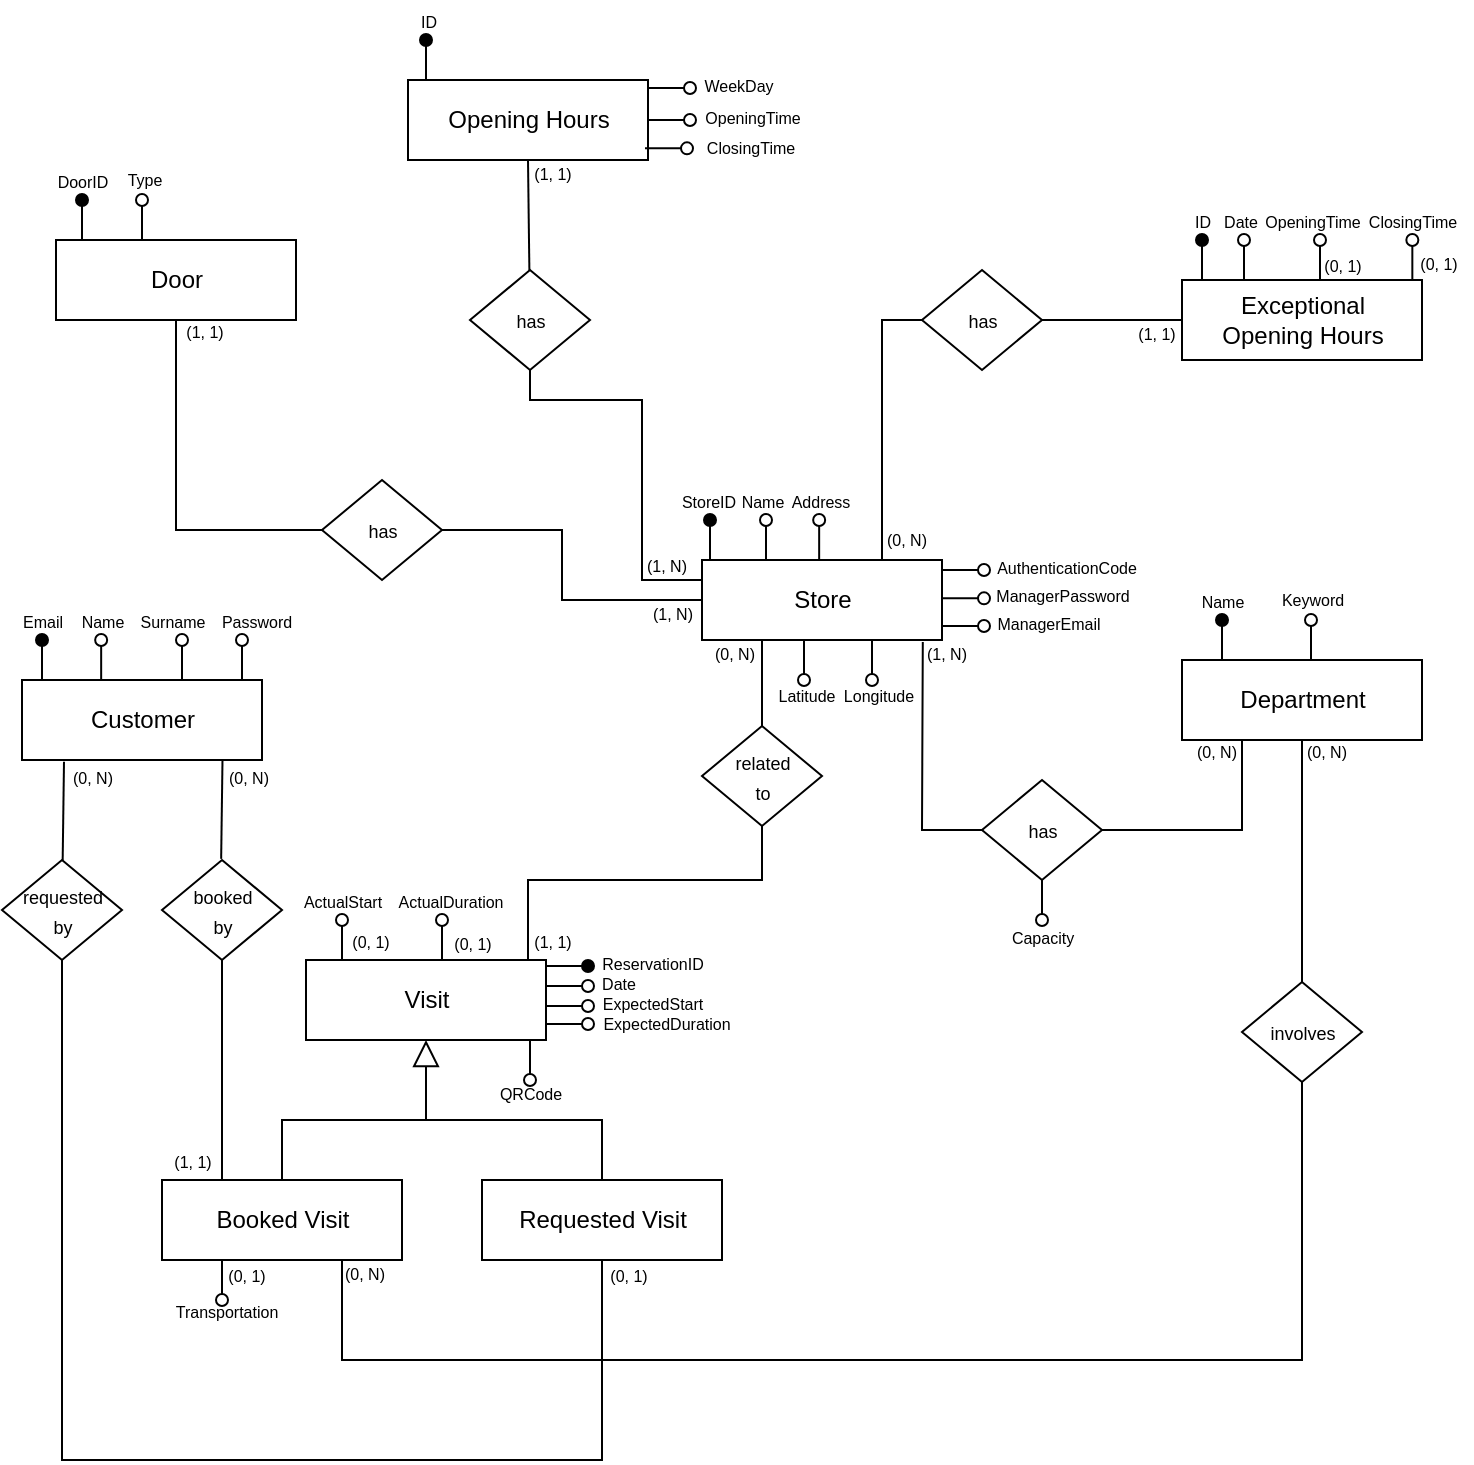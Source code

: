 <mxfile version="13.9.9" type="device"><diagram id="mO5WgUHaOpPDVnjaxJYG" name="Pagina-1"><mxGraphModel dx="1024" dy="1419" grid="1" gridSize="10" guides="1" tooltips="1" connect="1" arrows="1" fold="1" page="1" pageScale="1" pageWidth="583" pageHeight="827" math="0" shadow="0"><root><mxCell id="0"/><mxCell id="1" parent="0"/><mxCell id="q3OsuFangIhlWGplApiw-1" value="Customer" style="html=1;dashed=0;whitespace=wrap;" parent="1" vertex="1"><mxGeometry x="90" y="100" width="120" height="40" as="geometry"/></mxCell><mxCell id="q3OsuFangIhlWGplApiw-2" value="Visit" style="html=1;dashed=0;whitespace=wrap;" parent="1" vertex="1"><mxGeometry x="232" y="240" width="120" height="40" as="geometry"/></mxCell><mxCell id="q3OsuFangIhlWGplApiw-3" value="Booked Visit" style="html=1;dashed=0;whitespace=wrap;" parent="1" vertex="1"><mxGeometry x="160" y="350" width="120" height="40" as="geometry"/></mxCell><mxCell id="q3OsuFangIhlWGplApiw-4" value="Department" style="html=1;dashed=0;whitespace=wrap;" parent="1" vertex="1"><mxGeometry x="670" y="90" width="120" height="40" as="geometry"/></mxCell><mxCell id="q3OsuFangIhlWGplApiw-5" value="Exceptional &lt;br&gt;Opening Hours" style="html=1;dashed=0;whitespace=wrap;" parent="1" vertex="1"><mxGeometry x="670" y="-100" width="120" height="40" as="geometry"/></mxCell><mxCell id="q3OsuFangIhlWGplApiw-6" value="Opening Hours" style="html=1;dashed=0;whitespace=wrap;" parent="1" vertex="1"><mxGeometry x="283" y="-200" width="120" height="40" as="geometry"/></mxCell><mxCell id="q3OsuFangIhlWGplApiw-7" value="Store" style="html=1;dashed=0;whitespace=wrap;" parent="1" vertex="1"><mxGeometry x="430" y="40" width="120" height="40" as="geometry"/></mxCell><mxCell id="q3OsuFangIhlWGplApiw-8" value="Requested Visit" style="html=1;dashed=0;whitespace=wrap;" parent="1" vertex="1"><mxGeometry x="320" y="350" width="120" height="40" as="geometry"/></mxCell><mxCell id="q3OsuFangIhlWGplApiw-9" value="" style="endArrow=none;html=1;startArrow=oval;startFill=1;" parent="1" edge="1"><mxGeometry width="50" height="50" relative="1" as="geometry"><mxPoint x="100" y="80" as="sourcePoint"/><mxPoint x="100" y="100" as="targetPoint"/></mxGeometry></mxCell><mxCell id="q3OsuFangIhlWGplApiw-10" value="" style="endArrow=none;html=1;startArrow=oval;startFill=0;" parent="1" edge="1"><mxGeometry width="50" height="50" relative="1" as="geometry"><mxPoint x="129.58" y="80" as="sourcePoint"/><mxPoint x="129.58" y="100" as="targetPoint"/></mxGeometry></mxCell><mxCell id="q3OsuFangIhlWGplApiw-12" value="" style="endArrow=none;html=1;startArrow=oval;startFill=0;" parent="1" edge="1"><mxGeometry width="50" height="50" relative="1" as="geometry"><mxPoint x="170" y="80" as="sourcePoint"/><mxPoint x="170" y="100" as="targetPoint"/></mxGeometry></mxCell><mxCell id="q3OsuFangIhlWGplApiw-13" value="" style="endArrow=none;html=1;startArrow=oval;startFill=0;" parent="1" edge="1"><mxGeometry width="50" height="50" relative="1" as="geometry"><mxPoint x="200" y="80" as="sourcePoint"/><mxPoint x="200" y="100" as="targetPoint"/></mxGeometry></mxCell><mxCell id="q3OsuFangIhlWGplApiw-14" value="" style="endArrow=block;html=1;endFill=0;startSize=6;endSize=11;exitX=0.5;exitY=0;exitDx=0;exitDy=0;rounded=0;" parent="1" source="q3OsuFangIhlWGplApiw-8" edge="1"><mxGeometry width="50" height="50" relative="1" as="geometry"><mxPoint x="342" y="420" as="sourcePoint"/><mxPoint x="292" y="280" as="targetPoint"/><Array as="points"><mxPoint x="380" y="320"/><mxPoint x="292" y="320"/></Array></mxGeometry></mxCell><mxCell id="q3OsuFangIhlWGplApiw-15" value="" style="endArrow=none;html=1;entryX=0.5;entryY=0;entryDx=0;entryDy=0;rounded=0;" parent="1" target="q3OsuFangIhlWGplApiw-3" edge="1"><mxGeometry width="50" height="50" relative="1" as="geometry"><mxPoint x="292" y="320" as="sourcePoint"/><mxPoint x="410" y="180" as="targetPoint"/><Array as="points"><mxPoint x="220" y="320"/></Array></mxGeometry></mxCell><mxCell id="q3OsuFangIhlWGplApiw-16" value="&lt;font style=&quot;font-size: 9px ; line-height: 120%&quot;&gt;requested&lt;br&gt;by&lt;/font&gt;" style="shape=rhombus;html=1;dashed=0;whitespace=wrap;perimeter=rhombusPerimeter;" parent="1" vertex="1"><mxGeometry x="80" y="190" width="60" height="50" as="geometry"/></mxCell><mxCell id="q3OsuFangIhlWGplApiw-23" value="" style="endArrow=none;html=1;entryX=0.5;entryY=1;entryDx=0;entryDy=0;exitX=0.25;exitY=0;exitDx=0;exitDy=0;" parent="1" source="q3OsuFangIhlWGplApiw-3" edge="1"><mxGeometry width="50" height="50" relative="1" as="geometry"><mxPoint x="290" y="250" as="sourcePoint"/><mxPoint x="190" y="240" as="targetPoint"/></mxGeometry></mxCell><mxCell id="q3OsuFangIhlWGplApiw-24" value="" style="endArrow=none;html=1;entryX=0.5;entryY=1;entryDx=0;entryDy=0;exitX=0.5;exitY=1;exitDx=0;exitDy=0;rounded=0;" parent="1" source="q3OsuFangIhlWGplApiw-8" target="q3OsuFangIhlWGplApiw-16" edge="1"><mxGeometry width="50" height="50" relative="1" as="geometry"><mxPoint x="290" y="420" as="sourcePoint"/><mxPoint x="340" y="370" as="targetPoint"/><Array as="points"><mxPoint x="380" y="490"/><mxPoint x="110" y="490"/></Array></mxGeometry></mxCell><mxCell id="q3OsuFangIhlWGplApiw-25" value="&lt;font style=&quot;font-size: 9px ; line-height: 120%&quot;&gt;booked&lt;br&gt;by&lt;/font&gt;" style="shape=rhombus;html=1;dashed=0;whitespace=wrap;perimeter=rhombusPerimeter;" parent="1" vertex="1"><mxGeometry x="160" y="190" width="60" height="50" as="geometry"/></mxCell><mxCell id="q3OsuFangIhlWGplApiw-27" value="" style="endArrow=none;html=1;entryX=0.175;entryY=1.021;entryDx=0;entryDy=0;entryPerimeter=0;" parent="1" source="q3OsuFangIhlWGplApiw-16" target="q3OsuFangIhlWGplApiw-1" edge="1"><mxGeometry width="50" height="50" relative="1" as="geometry"><mxPoint x="290" y="330" as="sourcePoint"/><mxPoint x="340" y="280" as="targetPoint"/></mxGeometry></mxCell><mxCell id="q3OsuFangIhlWGplApiw-28" value="" style="endArrow=none;html=1;entryX=0.175;entryY=1.021;entryDx=0;entryDy=0;entryPerimeter=0;" parent="1" edge="1"><mxGeometry width="50" height="50" relative="1" as="geometry"><mxPoint x="189.58" y="189.44" as="sourcePoint"/><mxPoint x="190.247" y="140.002" as="targetPoint"/></mxGeometry></mxCell><mxCell id="q3OsuFangIhlWGplApiw-29" value="" style="endArrow=none;html=1;startArrow=oval;startFill=0;" parent="1" edge="1"><mxGeometry width="50" height="50" relative="1" as="geometry"><mxPoint x="250" y="220" as="sourcePoint"/><mxPoint x="250" y="240" as="targetPoint"/></mxGeometry></mxCell><mxCell id="q3OsuFangIhlWGplApiw-32" value="" style="endArrow=none;html=1;startArrow=oval;startFill=0;" parent="1" edge="1"><mxGeometry width="50" height="50" relative="1" as="geometry"><mxPoint x="373" y="253" as="sourcePoint"/><mxPoint x="352" y="253" as="targetPoint"/></mxGeometry></mxCell><mxCell id="q3OsuFangIhlWGplApiw-34" value="" style="endArrow=none;html=1;startArrow=oval;startFill=0;" parent="1" edge="1"><mxGeometry width="50" height="50" relative="1" as="geometry"><mxPoint x="300" y="220" as="sourcePoint"/><mxPoint x="300" y="240" as="targetPoint"/></mxGeometry></mxCell><mxCell id="q3OsuFangIhlWGplApiw-35" value="" style="endArrow=none;html=1;startArrow=oval;startFill=0;" parent="1" edge="1"><mxGeometry width="50" height="50" relative="1" as="geometry"><mxPoint x="190" y="410" as="sourcePoint"/><mxPoint x="190" y="390" as="targetPoint"/></mxGeometry></mxCell><mxCell id="q3OsuFangIhlWGplApiw-36" value="" style="endArrow=none;html=1;startArrow=oval;startFill=1;" parent="1" edge="1"><mxGeometry width="50" height="50" relative="1" as="geometry"><mxPoint x="373" y="243" as="sourcePoint"/><mxPoint x="352" y="243" as="targetPoint"/></mxGeometry></mxCell><mxCell id="q3OsuFangIhlWGplApiw-37" value="" style="endArrow=none;html=1;startArrow=oval;startFill=1;" parent="1" edge="1"><mxGeometry width="50" height="50" relative="1" as="geometry"><mxPoint x="434" y="20" as="sourcePoint"/><mxPoint x="434" y="40" as="targetPoint"/></mxGeometry></mxCell><mxCell id="q3OsuFangIhlWGplApiw-38" value="" style="endArrow=none;html=1;startArrow=oval;startFill=1;" parent="1" edge="1"><mxGeometry width="50" height="50" relative="1" as="geometry"><mxPoint x="292" y="-220" as="sourcePoint"/><mxPoint x="292" y="-200" as="targetPoint"/></mxGeometry></mxCell><mxCell id="q3OsuFangIhlWGplApiw-39" value="" style="endArrow=none;html=1;startArrow=oval;startFill=1;" parent="1" edge="1"><mxGeometry width="50" height="50" relative="1" as="geometry"><mxPoint x="680" y="-120" as="sourcePoint"/><mxPoint x="680" y="-100" as="targetPoint"/></mxGeometry></mxCell><mxCell id="q3OsuFangIhlWGplApiw-40" value="" style="endArrow=none;html=1;startArrow=oval;startFill=1;" parent="1" edge="1"><mxGeometry width="50" height="50" relative="1" as="geometry"><mxPoint x="690" y="70" as="sourcePoint"/><mxPoint x="690" y="90" as="targetPoint"/></mxGeometry></mxCell><mxCell id="q3OsuFangIhlWGplApiw-41" value="&lt;font style=&quot;font-size: 8px&quot;&gt;Email&lt;/font&gt;" style="text;html=1;align=center;verticalAlign=middle;resizable=0;points=[];autosize=1;rotation=0;" parent="1" vertex="1"><mxGeometry x="80" y="60" width="40" height="20" as="geometry"/></mxCell><mxCell id="q3OsuFangIhlWGplApiw-43" value="&lt;font style=&quot;font-size: 8px&quot;&gt;Name&lt;/font&gt;" style="text;html=1;align=center;verticalAlign=middle;resizable=0;points=[];autosize=1;rotation=0;" parent="1" vertex="1"><mxGeometry x="110" y="60" width="40" height="20" as="geometry"/></mxCell><mxCell id="q3OsuFangIhlWGplApiw-44" value="&lt;font style=&quot;font-size: 8px&quot;&gt;Surname&lt;/font&gt;" style="text;html=1;align=center;verticalAlign=middle;resizable=0;points=[];autosize=1;" parent="1" vertex="1"><mxGeometry x="140" y="60" width="50" height="20" as="geometry"/></mxCell><mxCell id="q3OsuFangIhlWGplApiw-46" value="&lt;font style=&quot;font-size: 8px&quot;&gt;Password&lt;/font&gt;" style="text;html=1;align=center;verticalAlign=middle;resizable=0;points=[];autosize=1;rotation=0;" parent="1" vertex="1"><mxGeometry x="182" y="60" width="50" height="20" as="geometry"/></mxCell><mxCell id="q3OsuFangIhlWGplApiw-48" value="&lt;font style=&quot;font-size: 8px&quot;&gt;ReservationID&lt;/font&gt;" style="text;html=1;align=center;verticalAlign=middle;resizable=0;points=[];autosize=1;" parent="1" vertex="1"><mxGeometry x="370" y="231" width="70" height="20" as="geometry"/></mxCell><mxCell id="q3OsuFangIhlWGplApiw-49" value="&lt;font style=&quot;font-size: 8px&quot;&gt;ExpectedStart&lt;/font&gt;" style="text;html=1;align=center;verticalAlign=middle;resizable=0;points=[];autosize=1;" parent="1" vertex="1"><mxGeometry x="370" y="251" width="70" height="20" as="geometry"/></mxCell><mxCell id="q3OsuFangIhlWGplApiw-51" value="" style="endArrow=none;html=1;startArrow=oval;startFill=0;" parent="1" edge="1"><mxGeometry width="50" height="50" relative="1" as="geometry"><mxPoint x="373" y="263" as="sourcePoint"/><mxPoint x="352" y="263" as="targetPoint"/></mxGeometry></mxCell><mxCell id="q3OsuFangIhlWGplApiw-52" value="&lt;font style=&quot;font-size: 8px&quot;&gt;Date&lt;/font&gt;" style="text;html=1;align=center;verticalAlign=middle;resizable=0;points=[];autosize=1;" parent="1" vertex="1"><mxGeometry x="373" y="241" width="30" height="20" as="geometry"/></mxCell><mxCell id="q3OsuFangIhlWGplApiw-53" value="" style="endArrow=none;html=1;startArrow=oval;startFill=0;" parent="1" edge="1"><mxGeometry width="50" height="50" relative="1" as="geometry"><mxPoint x="373" y="272" as="sourcePoint"/><mxPoint x="352" y="272" as="targetPoint"/></mxGeometry></mxCell><mxCell id="q3OsuFangIhlWGplApiw-55" value="&lt;font style=&quot;font-size: 8px&quot;&gt;ExpectedDuration&lt;/font&gt;" style="text;html=1;align=center;verticalAlign=middle;resizable=0;points=[];autosize=1;" parent="1" vertex="1"><mxGeometry x="372" y="261" width="80" height="20" as="geometry"/></mxCell><mxCell id="q3OsuFangIhlWGplApiw-56" value="" style="endArrow=none;html=1;startArrow=oval;startFill=0;" parent="1" edge="1"><mxGeometry width="50" height="50" relative="1" as="geometry"><mxPoint x="344" y="300" as="sourcePoint"/><mxPoint x="344" y="280" as="targetPoint"/></mxGeometry></mxCell><mxCell id="q3OsuFangIhlWGplApiw-57" value="&lt;font style=&quot;font-size: 8px&quot;&gt;QRCode&lt;/font&gt;" style="text;html=1;align=center;verticalAlign=middle;resizable=0;points=[];autosize=1;" parent="1" vertex="1"><mxGeometry x="319" y="296" width="50" height="20" as="geometry"/></mxCell><mxCell id="q3OsuFangIhlWGplApiw-58" value="&lt;font style=&quot;font-size: 8px&quot;&gt;Transportation&lt;/font&gt;" style="text;html=1;align=center;verticalAlign=middle;resizable=0;points=[];autosize=1;" parent="1" vertex="1"><mxGeometry x="157" y="405" width="70" height="20" as="geometry"/></mxCell><mxCell id="q3OsuFangIhlWGplApiw-59" value="&lt;font style=&quot;font-size: 8px&quot;&gt;(0, 1)&lt;/font&gt;" style="text;html=1;align=center;verticalAlign=middle;resizable=0;points=[];autosize=1;" parent="1" vertex="1"><mxGeometry x="187" y="387" width="30" height="20" as="geometry"/></mxCell><mxCell id="q3OsuFangIhlWGplApiw-60" value="&lt;font style=&quot;font-size: 8px&quot;&gt;ActualStart&lt;/font&gt;" style="text;html=1;align=center;verticalAlign=middle;resizable=0;points=[];autosize=1;" parent="1" vertex="1"><mxGeometry x="225" y="200" width="50" height="20" as="geometry"/></mxCell><mxCell id="q3OsuFangIhlWGplApiw-61" value="&lt;font style=&quot;font-size: 8px&quot;&gt;ActualDuration&lt;/font&gt;" style="text;html=1;align=center;verticalAlign=middle;resizable=0;points=[];autosize=1;" parent="1" vertex="1"><mxGeometry x="269" y="200" width="70" height="20" as="geometry"/></mxCell><mxCell id="q3OsuFangIhlWGplApiw-62" value="&lt;font style=&quot;font-size: 8px&quot;&gt;(0, 1)&lt;/font&gt;" style="text;html=1;align=center;verticalAlign=middle;resizable=0;points=[];autosize=1;" parent="1" vertex="1"><mxGeometry x="249" y="220" width="30" height="20" as="geometry"/></mxCell><mxCell id="q3OsuFangIhlWGplApiw-63" value="&lt;font style=&quot;font-size: 8px&quot;&gt;(0, 1)&lt;/font&gt;" style="text;html=1;align=center;verticalAlign=middle;resizable=0;points=[];autosize=1;" parent="1" vertex="1"><mxGeometry x="300" y="221" width="30" height="20" as="geometry"/></mxCell><mxCell id="q3OsuFangIhlWGplApiw-64" value="&lt;font style=&quot;font-size: 8px&quot;&gt;(1, 1)&lt;/font&gt;" style="text;html=1;align=center;verticalAlign=middle;resizable=0;points=[];autosize=1;" parent="1" vertex="1"><mxGeometry x="160" y="330" width="30" height="20" as="geometry"/></mxCell><mxCell id="q3OsuFangIhlWGplApiw-65" value="&lt;font style=&quot;font-size: 8px&quot;&gt;(0, N)&lt;/font&gt;" style="text;html=1;align=center;verticalAlign=middle;resizable=0;points=[];autosize=1;" parent="1" vertex="1"><mxGeometry x="183" y="138" width="40" height="20" as="geometry"/></mxCell><mxCell id="q3OsuFangIhlWGplApiw-66" value="&lt;font style=&quot;font-size: 8px&quot;&gt;(0, N)&lt;/font&gt;" style="text;html=1;align=center;verticalAlign=middle;resizable=0;points=[];autosize=1;" parent="1" vertex="1"><mxGeometry x="105" y="138" width="40" height="20" as="geometry"/></mxCell><mxCell id="q3OsuFangIhlWGplApiw-67" value="&lt;font style=&quot;font-size: 8px&quot;&gt;(0, 1)&lt;/font&gt;" style="text;html=1;align=center;verticalAlign=middle;resizable=0;points=[];autosize=1;" parent="1" vertex="1"><mxGeometry x="378" y="387" width="30" height="20" as="geometry"/></mxCell><mxCell id="q3OsuFangIhlWGplApiw-68" value="&lt;font style=&quot;font-size: 9px ; line-height: 120%&quot;&gt;related&lt;br&gt;to&lt;br&gt;&lt;/font&gt;" style="shape=rhombus;html=1;dashed=0;whitespace=wrap;perimeter=rhombusPerimeter;" parent="1" vertex="1"><mxGeometry x="430" y="123" width="60" height="50" as="geometry"/></mxCell><mxCell id="q3OsuFangIhlWGplApiw-69" value="" style="endArrow=none;html=1;entryX=0.5;entryY=1;entryDx=0;entryDy=0;exitX=0.925;exitY=0.004;exitDx=0;exitDy=0;exitPerimeter=0;rounded=0;" parent="1" source="q3OsuFangIhlWGplApiw-2" target="q3OsuFangIhlWGplApiw-68" edge="1"><mxGeometry width="50" height="50" relative="1" as="geometry"><mxPoint x="370" y="190" as="sourcePoint"/><mxPoint x="420" y="140" as="targetPoint"/><Array as="points"><mxPoint x="343" y="200"/><mxPoint x="460" y="200"/></Array></mxGeometry></mxCell><mxCell id="q3OsuFangIhlWGplApiw-70" value="&lt;font style=&quot;font-size: 8px&quot;&gt;(1, 1)&lt;/font&gt;" style="text;html=1;align=center;verticalAlign=middle;resizable=0;points=[];autosize=1;" parent="1" vertex="1"><mxGeometry x="340" y="220" width="30" height="20" as="geometry"/></mxCell><mxCell id="q3OsuFangIhlWGplApiw-71" value="" style="endArrow=none;html=1;exitX=0.5;exitY=0;exitDx=0;exitDy=0;entryX=0.25;entryY=1;entryDx=0;entryDy=0;" parent="1" source="q3OsuFangIhlWGplApiw-68" target="q3OsuFangIhlWGplApiw-7" edge="1"><mxGeometry width="50" height="50" relative="1" as="geometry"><mxPoint x="370" y="190" as="sourcePoint"/><mxPoint x="451" y="90" as="targetPoint"/></mxGeometry></mxCell><mxCell id="q3OsuFangIhlWGplApiw-72" value="&lt;font style=&quot;font-size: 8px&quot;&gt;StoreID&lt;/font&gt;" style="text;html=1;align=center;verticalAlign=middle;resizable=0;points=[];autosize=1;rotation=0;" parent="1" vertex="1"><mxGeometry x="413" width="40" height="20" as="geometry"/></mxCell><mxCell id="q3OsuFangIhlWGplApiw-74" value="" style="endArrow=none;html=1;startArrow=oval;startFill=0;" parent="1" edge="1"><mxGeometry width="50" height="50" relative="1" as="geometry"><mxPoint x="571" y="45" as="sourcePoint"/><mxPoint x="550" y="45" as="targetPoint"/></mxGeometry></mxCell><mxCell id="q3OsuFangIhlWGplApiw-75" value="" style="endArrow=none;html=1;startArrow=oval;startFill=0;" parent="1" edge="1"><mxGeometry width="50" height="50" relative="1" as="geometry"><mxPoint x="571" y="59.17" as="sourcePoint"/><mxPoint x="550" y="59.17" as="targetPoint"/></mxGeometry></mxCell><mxCell id="q3OsuFangIhlWGplApiw-76" value="" style="endArrow=none;html=1;startArrow=oval;startFill=0;" parent="1" edge="1"><mxGeometry width="50" height="50" relative="1" as="geometry"><mxPoint x="571" y="73" as="sourcePoint"/><mxPoint x="550" y="73" as="targetPoint"/></mxGeometry></mxCell><mxCell id="q3OsuFangIhlWGplApiw-78" value="&lt;font style=&quot;font-size: 8px&quot;&gt;AuthenticationCode&lt;/font&gt;" style="text;html=1;align=center;verticalAlign=middle;resizable=0;points=[];autosize=1;" parent="1" vertex="1"><mxGeometry x="567" y="33" width="90" height="20" as="geometry"/></mxCell><mxCell id="q3OsuFangIhlWGplApiw-79" value="&lt;font style=&quot;font-size: 8px&quot;&gt;ManagerPassword&lt;/font&gt;" style="text;html=1;align=center;verticalAlign=middle;resizable=0;points=[];autosize=1;" parent="1" vertex="1"><mxGeometry x="570" y="47" width="80" height="20" as="geometry"/></mxCell><mxCell id="q3OsuFangIhlWGplApiw-80" value="&lt;font style=&quot;font-size: 8px&quot;&gt;ManagerEmail&lt;/font&gt;" style="text;html=1;align=center;verticalAlign=middle;resizable=0;points=[];autosize=1;" parent="1" vertex="1"><mxGeometry x="568" y="61" width="70" height="20" as="geometry"/></mxCell><mxCell id="q3OsuFangIhlWGplApiw-81" value="&lt;font style=&quot;font-size: 8px&quot;&gt;Name&lt;/font&gt;" style="text;html=1;align=center;verticalAlign=middle;resizable=0;points=[];autosize=1;" parent="1" vertex="1"><mxGeometry x="440" width="40" height="20" as="geometry"/></mxCell><mxCell id="q3OsuFangIhlWGplApiw-82" value="&lt;font style=&quot;font-size: 8px&quot;&gt;Address&lt;/font&gt;" style="text;html=1;align=center;verticalAlign=middle;resizable=0;points=[];autosize=1;" parent="1" vertex="1"><mxGeometry x="464" width="50" height="20" as="geometry"/></mxCell><mxCell id="q3OsuFangIhlWGplApiw-84" value="&lt;font style=&quot;font-size: 8px&quot;&gt;Latitude&lt;/font&gt;" style="text;html=1;align=center;verticalAlign=middle;resizable=0;points=[];autosize=1;" parent="1" vertex="1"><mxGeometry x="462" y="97" width="40" height="20" as="geometry"/></mxCell><mxCell id="q3OsuFangIhlWGplApiw-85" value="&lt;font style=&quot;font-size: 8px&quot;&gt;Longitude&lt;/font&gt;" style="text;html=1;align=center;verticalAlign=middle;resizable=0;points=[];autosize=1;" parent="1" vertex="1"><mxGeometry x="493" y="97" width="50" height="20" as="geometry"/></mxCell><mxCell id="q3OsuFangIhlWGplApiw-86" value="" style="endArrow=none;html=1;startArrow=oval;startFill=0;" parent="1" edge="1"><mxGeometry width="50" height="50" relative="1" as="geometry"><mxPoint x="462" y="20" as="sourcePoint"/><mxPoint x="462" y="40" as="targetPoint"/></mxGeometry></mxCell><mxCell id="q3OsuFangIhlWGplApiw-87" value="" style="endArrow=none;html=1;startArrow=oval;startFill=0;" parent="1" edge="1"><mxGeometry width="50" height="50" relative="1" as="geometry"><mxPoint x="488.58" y="20" as="sourcePoint"/><mxPoint x="488.58" y="40" as="targetPoint"/></mxGeometry></mxCell><mxCell id="q3OsuFangIhlWGplApiw-89" value="" style="endArrow=none;html=1;startArrow=oval;startFill=0;" parent="1" edge="1"><mxGeometry width="50" height="50" relative="1" as="geometry"><mxPoint x="481" y="100" as="sourcePoint"/><mxPoint x="481" y="80" as="targetPoint"/></mxGeometry></mxCell><mxCell id="q3OsuFangIhlWGplApiw-90" value="" style="endArrow=none;html=1;startArrow=oval;startFill=0;" parent="1" edge="1"><mxGeometry width="50" height="50" relative="1" as="geometry"><mxPoint x="515" y="100" as="sourcePoint"/><mxPoint x="515" y="80" as="targetPoint"/></mxGeometry></mxCell><mxCell id="q3OsuFangIhlWGplApiw-91" value="&lt;font style=&quot;font-size: 9px ; line-height: 120%&quot;&gt;has&lt;br&gt;&lt;/font&gt;" style="shape=rhombus;html=1;dashed=0;whitespace=wrap;perimeter=rhombusPerimeter;" parent="1" vertex="1"><mxGeometry x="314" y="-105" width="60" height="50" as="geometry"/></mxCell><mxCell id="q3OsuFangIhlWGplApiw-92" value="&lt;font style=&quot;font-size: 8px&quot;&gt;ID&lt;/font&gt;" style="text;html=1;align=center;verticalAlign=middle;resizable=0;points=[];autosize=1;" parent="1" vertex="1"><mxGeometry x="283" y="-240" width="20" height="20" as="geometry"/></mxCell><mxCell id="q3OsuFangIhlWGplApiw-94" value="" style="endArrow=none;html=1;startArrow=oval;startFill=0;" parent="1" edge="1"><mxGeometry width="50" height="50" relative="1" as="geometry"><mxPoint x="424" y="-196" as="sourcePoint"/><mxPoint x="403" y="-196" as="targetPoint"/></mxGeometry></mxCell><mxCell id="q3OsuFangIhlWGplApiw-95" value="" style="endArrow=none;html=1;startArrow=oval;startFill=0;" parent="1" edge="1"><mxGeometry width="50" height="50" relative="1" as="geometry"><mxPoint x="424" y="-180" as="sourcePoint"/><mxPoint x="403" y="-180" as="targetPoint"/></mxGeometry></mxCell><mxCell id="q3OsuFangIhlWGplApiw-96" value="" style="endArrow=none;html=1;startArrow=oval;startFill=0;" parent="1" edge="1"><mxGeometry width="50" height="50" relative="1" as="geometry"><mxPoint x="422.5" y="-165.83" as="sourcePoint"/><mxPoint x="401.5" y="-165.83" as="targetPoint"/></mxGeometry></mxCell><mxCell id="q3OsuFangIhlWGplApiw-97" value="&lt;font style=&quot;font-size: 8px&quot;&gt;WeekDay&lt;/font&gt;" style="text;html=1;align=center;verticalAlign=middle;resizable=0;points=[];autosize=1;" parent="1" vertex="1"><mxGeometry x="423" y="-208" width="50" height="20" as="geometry"/></mxCell><mxCell id="q3OsuFangIhlWGplApiw-99" value="&lt;font style=&quot;font-size: 8px&quot;&gt;OpeningTime&lt;/font&gt;" style="text;html=1;align=center;verticalAlign=middle;resizable=0;points=[];autosize=1;" parent="1" vertex="1"><mxGeometry x="425" y="-192" width="60" height="20" as="geometry"/></mxCell><mxCell id="q3OsuFangIhlWGplApiw-100" value="&lt;font style=&quot;font-size: 8px&quot;&gt;ClosingTime&lt;/font&gt;" style="text;html=1;align=center;verticalAlign=middle;resizable=0;points=[];autosize=1;" parent="1" vertex="1"><mxGeometry x="424" y="-177" width="60" height="20" as="geometry"/></mxCell><mxCell id="q3OsuFangIhlWGplApiw-101" value="" style="endArrow=none;html=1;entryX=0.5;entryY=1;entryDx=0;entryDy=0;" parent="1" source="q3OsuFangIhlWGplApiw-91" target="q3OsuFangIhlWGplApiw-6" edge="1"><mxGeometry width="50" height="50" relative="1" as="geometry"><mxPoint x="370" y="30" as="sourcePoint"/><mxPoint x="420" y="-20" as="targetPoint"/></mxGeometry></mxCell><mxCell id="q3OsuFangIhlWGplApiw-102" value="" style="endArrow=none;html=1;exitX=0;exitY=0.25;exitDx=0;exitDy=0;entryX=0.5;entryY=1;entryDx=0;entryDy=0;rounded=0;" parent="1" source="q3OsuFangIhlWGplApiw-7" target="q3OsuFangIhlWGplApiw-91" edge="1"><mxGeometry width="50" height="50" relative="1" as="geometry"><mxPoint x="370" y="30" as="sourcePoint"/><mxPoint x="420" y="-20" as="targetPoint"/><Array as="points"><mxPoint x="400" y="50"/><mxPoint x="400" y="-40"/><mxPoint x="344" y="-40"/></Array></mxGeometry></mxCell><mxCell id="q3OsuFangIhlWGplApiw-103" value="&lt;font style=&quot;font-size: 8px&quot;&gt;(0, N)&lt;/font&gt;" style="text;html=1;align=center;verticalAlign=middle;resizable=0;points=[];autosize=1;" parent="1" vertex="1"><mxGeometry x="426" y="76" width="40" height="20" as="geometry"/></mxCell><mxCell id="q3OsuFangIhlWGplApiw-104" value="&lt;font style=&quot;font-size: 8px&quot;&gt;(1, N)&lt;/font&gt;" style="text;html=1;align=center;verticalAlign=middle;resizable=0;points=[];autosize=1;" parent="1" vertex="1"><mxGeometry x="392" y="32" width="40" height="20" as="geometry"/></mxCell><mxCell id="q3OsuFangIhlWGplApiw-105" value="&lt;font style=&quot;font-size: 8px&quot;&gt;(1, 1)&lt;/font&gt;" style="text;html=1;align=center;verticalAlign=middle;resizable=0;points=[];autosize=1;" parent="1" vertex="1"><mxGeometry x="340" y="-164" width="30" height="20" as="geometry"/></mxCell><mxCell id="q3OsuFangIhlWGplApiw-106" value="&lt;font style=&quot;font-size: 8px&quot;&gt;Name&lt;/font&gt;" style="text;html=1;align=center;verticalAlign=middle;resizable=0;points=[];autosize=1;" parent="1" vertex="1"><mxGeometry x="670" y="50" width="40" height="20" as="geometry"/></mxCell><mxCell id="q3OsuFangIhlWGplApiw-107" value="&lt;font style=&quot;font-size: 8px&quot;&gt;ID&lt;/font&gt;" style="text;html=1;align=center;verticalAlign=middle;resizable=0;points=[];autosize=1;" parent="1" vertex="1"><mxGeometry x="670" y="-140" width="20" height="20" as="geometry"/></mxCell><mxCell id="q3OsuFangIhlWGplApiw-108" value="" style="endArrow=none;html=1;startArrow=oval;startFill=0;" parent="1" edge="1"><mxGeometry width="50" height="50" relative="1" as="geometry"><mxPoint x="701" y="-120" as="sourcePoint"/><mxPoint x="701" y="-100" as="targetPoint"/></mxGeometry></mxCell><mxCell id="q3OsuFangIhlWGplApiw-109" value="&lt;font style=&quot;font-size: 8px&quot;&gt;Date&lt;/font&gt;" style="text;html=1;align=center;verticalAlign=middle;resizable=0;points=[];autosize=1;" parent="1" vertex="1"><mxGeometry x="684" y="-140" width="30" height="20" as="geometry"/></mxCell><mxCell id="q3OsuFangIhlWGplApiw-110" value="" style="endArrow=none;html=1;startArrow=oval;startFill=0;" parent="1" edge="1"><mxGeometry width="50" height="50" relative="1" as="geometry"><mxPoint x="739" y="-120" as="sourcePoint"/><mxPoint x="739" y="-100" as="targetPoint"/></mxGeometry></mxCell><mxCell id="q3OsuFangIhlWGplApiw-111" value="" style="endArrow=none;html=1;startArrow=oval;startFill=0;" parent="1" edge="1"><mxGeometry width="50" height="50" relative="1" as="geometry"><mxPoint x="785.17" y="-120" as="sourcePoint"/><mxPoint x="785.17" y="-100" as="targetPoint"/></mxGeometry></mxCell><mxCell id="q3OsuFangIhlWGplApiw-112" value="&lt;font style=&quot;font-size: 8px&quot;&gt;ClosingTime&lt;/font&gt;" style="text;html=1;align=center;verticalAlign=middle;resizable=0;points=[];autosize=1;" parent="1" vertex="1"><mxGeometry x="755" y="-140" width="60" height="20" as="geometry"/></mxCell><mxCell id="q3OsuFangIhlWGplApiw-113" value="&lt;font style=&quot;font-size: 8px&quot;&gt;OpeningTime&lt;/font&gt;" style="text;html=1;align=center;verticalAlign=middle;resizable=0;points=[];autosize=1;" parent="1" vertex="1"><mxGeometry x="705" y="-140" width="60" height="20" as="geometry"/></mxCell><mxCell id="q3OsuFangIhlWGplApiw-114" value="&lt;font style=&quot;font-size: 9px ; line-height: 120%&quot;&gt;involves&lt;br&gt;&lt;/font&gt;" style="shape=rhombus;html=1;dashed=0;whitespace=wrap;perimeter=rhombusPerimeter;" parent="1" vertex="1"><mxGeometry x="700" y="251" width="60" height="50" as="geometry"/></mxCell><mxCell id="q3OsuFangIhlWGplApiw-115" value="&lt;font style=&quot;font-size: 9px ; line-height: 120%&quot;&gt;has&lt;br&gt;&lt;/font&gt;" style="shape=rhombus;html=1;dashed=0;whitespace=wrap;perimeter=rhombusPerimeter;" parent="1" vertex="1"><mxGeometry x="570" y="150" width="60" height="50" as="geometry"/></mxCell><mxCell id="q3OsuFangIhlWGplApiw-116" value="&lt;font style=&quot;font-size: 9px ; line-height: 120%&quot;&gt;has&lt;br&gt;&lt;/font&gt;" style="shape=rhombus;html=1;dashed=0;whitespace=wrap;perimeter=rhombusPerimeter;" parent="1" vertex="1"><mxGeometry x="540" y="-105" width="60" height="50" as="geometry"/></mxCell><mxCell id="q3OsuFangIhlWGplApiw-117" value="" style="endArrow=none;html=1;exitX=0.75;exitY=1;exitDx=0;exitDy=0;entryX=0.5;entryY=1;entryDx=0;entryDy=0;rounded=0;" parent="1" source="q3OsuFangIhlWGplApiw-3" target="q3OsuFangIhlWGplApiw-114" edge="1"><mxGeometry width="50" height="50" relative="1" as="geometry"><mxPoint x="530" y="430" as="sourcePoint"/><mxPoint x="580" y="380" as="targetPoint"/><Array as="points"><mxPoint x="250" y="440"/><mxPoint x="730" y="440"/></Array></mxGeometry></mxCell><mxCell id="q3OsuFangIhlWGplApiw-118" value="&lt;font style=&quot;font-size: 8px&quot;&gt;(0, N)&lt;/font&gt;" style="text;html=1;align=center;verticalAlign=middle;resizable=0;points=[];autosize=1;" parent="1" vertex="1"><mxGeometry x="241" y="386" width="40" height="20" as="geometry"/></mxCell><mxCell id="q3OsuFangIhlWGplApiw-119" value="&lt;font style=&quot;font-size: 8px&quot;&gt;(0, N)&lt;/font&gt;" style="text;html=1;align=center;verticalAlign=middle;resizable=0;points=[];autosize=1;" parent="1" vertex="1"><mxGeometry x="722" y="125" width="40" height="20" as="geometry"/></mxCell><mxCell id="q3OsuFangIhlWGplApiw-120" value="" style="endArrow=none;html=1;entryX=0.5;entryY=1;entryDx=0;entryDy=0;exitX=0.5;exitY=0;exitDx=0;exitDy=0;" parent="1" source="q3OsuFangIhlWGplApiw-114" target="q3OsuFangIhlWGplApiw-4" edge="1"><mxGeometry width="50" height="50" relative="1" as="geometry"><mxPoint x="580" y="300" as="sourcePoint"/><mxPoint x="680" y="160" as="targetPoint"/></mxGeometry></mxCell><mxCell id="q3OsuFangIhlWGplApiw-121" value="" style="endArrow=none;html=1;entryX=0.92;entryY=1.025;entryDx=0;entryDy=0;entryPerimeter=0;exitX=0;exitY=0.5;exitDx=0;exitDy=0;rounded=0;" parent="1" source="q3OsuFangIhlWGplApiw-115" target="q3OsuFangIhlWGplApiw-7" edge="1"><mxGeometry width="50" height="50" relative="1" as="geometry"><mxPoint x="580" y="230" as="sourcePoint"/><mxPoint x="630" y="180" as="targetPoint"/><Array as="points"><mxPoint x="540" y="175"/></Array></mxGeometry></mxCell><mxCell id="q3OsuFangIhlWGplApiw-122" value="&lt;font style=&quot;font-size: 8px&quot;&gt;(0, N)&lt;/font&gt;" style="text;html=1;align=center;verticalAlign=middle;resizable=0;points=[];autosize=1;" parent="1" vertex="1"><mxGeometry x="667" y="125" width="40" height="20" as="geometry"/></mxCell><mxCell id="q3OsuFangIhlWGplApiw-123" value="" style="endArrow=none;html=1;entryX=0.25;entryY=1;entryDx=0;entryDy=0;exitX=1;exitY=0.5;exitDx=0;exitDy=0;rounded=0;" parent="1" source="q3OsuFangIhlWGplApiw-115" target="q3OsuFangIhlWGplApiw-4" edge="1"><mxGeometry width="50" height="50" relative="1" as="geometry"><mxPoint x="580" y="300" as="sourcePoint"/><mxPoint x="630" y="250" as="targetPoint"/><Array as="points"><mxPoint x="700" y="175"/></Array></mxGeometry></mxCell><mxCell id="q3OsuFangIhlWGplApiw-124" value="&lt;font style=&quot;font-size: 8px&quot;&gt;(1, N)&lt;/font&gt;" style="text;html=1;align=center;verticalAlign=middle;resizable=0;points=[];autosize=1;" parent="1" vertex="1"><mxGeometry x="532" y="76" width="40" height="20" as="geometry"/></mxCell><mxCell id="q3OsuFangIhlWGplApiw-125" value="" style="endArrow=none;html=1;startArrow=oval;startFill=0;" parent="1" edge="1"><mxGeometry width="50" height="50" relative="1" as="geometry"><mxPoint x="600" y="220" as="sourcePoint"/><mxPoint x="600" y="200" as="targetPoint"/></mxGeometry></mxCell><mxCell id="q3OsuFangIhlWGplApiw-126" value="&lt;span style=&quot;font-size: 8px&quot;&gt;Capacity&lt;/span&gt;" style="text;html=1;align=center;verticalAlign=middle;resizable=0;points=[];autosize=1;" parent="1" vertex="1"><mxGeometry x="575" y="218" width="50" height="20" as="geometry"/></mxCell><mxCell id="q3OsuFangIhlWGplApiw-127" value="" style="endArrow=none;html=1;entryX=0;entryY=0.5;entryDx=0;entryDy=0;exitX=1;exitY=0.5;exitDx=0;exitDy=0;" parent="1" source="q3OsuFangIhlWGplApiw-116" target="q3OsuFangIhlWGplApiw-5" edge="1"><mxGeometry width="50" height="50" relative="1" as="geometry"><mxPoint x="580" y="-50" as="sourcePoint"/><mxPoint x="630" y="-100" as="targetPoint"/></mxGeometry></mxCell><mxCell id="q3OsuFangIhlWGplApiw-128" value="" style="endArrow=none;html=1;entryX=0;entryY=0.5;entryDx=0;entryDy=0;exitX=0.75;exitY=0;exitDx=0;exitDy=0;rounded=0;" parent="1" source="q3OsuFangIhlWGplApiw-7" target="q3OsuFangIhlWGplApiw-116" edge="1"><mxGeometry width="50" height="50" relative="1" as="geometry"><mxPoint x="580" y="-50" as="sourcePoint"/><mxPoint x="630" y="-100" as="targetPoint"/><Array as="points"><mxPoint x="520" y="-80"/></Array></mxGeometry></mxCell><mxCell id="q3OsuFangIhlWGplApiw-129" value="&lt;font style=&quot;font-size: 8px&quot;&gt;(1, 1)&lt;/font&gt;" style="text;html=1;align=center;verticalAlign=middle;resizable=0;points=[];autosize=1;" parent="1" vertex="1"><mxGeometry x="642" y="-84" width="30" height="20" as="geometry"/></mxCell><mxCell id="q3OsuFangIhlWGplApiw-130" value="&lt;font style=&quot;font-size: 8px&quot;&gt;(0, N)&lt;/font&gt;" style="text;html=1;align=center;verticalAlign=middle;resizable=0;points=[];autosize=1;" parent="1" vertex="1"><mxGeometry x="512" y="19" width="40" height="20" as="geometry"/></mxCell><mxCell id="LQYdltMXD9lUX15m19ok-2" value="&lt;font style=&quot;font-size: 9px ; line-height: 120%&quot;&gt;has&lt;br&gt;&lt;/font&gt;" style="shape=rhombus;html=1;dashed=0;whitespace=wrap;perimeter=rhombusPerimeter;" parent="1" vertex="1"><mxGeometry x="240" width="60" height="50" as="geometry"/></mxCell><mxCell id="LQYdltMXD9lUX15m19ok-3" value="Door" style="html=1;dashed=0;whitespace=wrap;" parent="1" vertex="1"><mxGeometry x="107" y="-120" width="120" height="40" as="geometry"/></mxCell><mxCell id="LQYdltMXD9lUX15m19ok-4" value="" style="endArrow=none;html=1;exitX=1;exitY=0.5;exitDx=0;exitDy=0;entryX=0;entryY=0.5;entryDx=0;entryDy=0;rounded=0;" parent="1" source="LQYdltMXD9lUX15m19ok-2" target="q3OsuFangIhlWGplApiw-7" edge="1"><mxGeometry width="50" height="50" relative="1" as="geometry"><mxPoint x="500" y="-40" as="sourcePoint"/><mxPoint x="550" y="-90" as="targetPoint"/><Array as="points"><mxPoint x="360" y="25"/><mxPoint x="360" y="60"/></Array></mxGeometry></mxCell><mxCell id="LQYdltMXD9lUX15m19ok-5" value="" style="endArrow=none;html=1;entryX=0.5;entryY=1;entryDx=0;entryDy=0;exitX=0;exitY=0.5;exitDx=0;exitDy=0;rounded=0;" parent="1" source="LQYdltMXD9lUX15m19ok-2" target="LQYdltMXD9lUX15m19ok-3" edge="1"><mxGeometry width="50" height="50" relative="1" as="geometry"><mxPoint x="500" y="-40" as="sourcePoint"/><mxPoint x="550" y="-90" as="targetPoint"/><Array as="points"><mxPoint x="167" y="25"/></Array></mxGeometry></mxCell><mxCell id="LQYdltMXD9lUX15m19ok-6" value="&lt;font style=&quot;font-size: 8px&quot;&gt;(1, 1)&lt;/font&gt;" style="text;html=1;align=center;verticalAlign=middle;resizable=0;points=[];autosize=1;" parent="1" vertex="1"><mxGeometry x="166" y="-85" width="30" height="20" as="geometry"/></mxCell><mxCell id="LQYdltMXD9lUX15m19ok-7" value="&lt;font style=&quot;font-size: 8px&quot;&gt;(1, N)&lt;/font&gt;" style="text;html=1;align=center;verticalAlign=middle;resizable=0;points=[];autosize=1;" parent="1" vertex="1"><mxGeometry x="395" y="56" width="40" height="20" as="geometry"/></mxCell><mxCell id="LQYdltMXD9lUX15m19ok-8" value="&lt;font style=&quot;font-size: 8px&quot;&gt;DoorID&lt;/font&gt;" style="text;html=1;align=center;verticalAlign=middle;resizable=0;points=[];autosize=1;" parent="1" vertex="1"><mxGeometry x="100" y="-160" width="40" height="20" as="geometry"/></mxCell><mxCell id="LQYdltMXD9lUX15m19ok-9" value="&lt;span style=&quot;font-size: 8px&quot;&gt;Type&lt;/span&gt;" style="text;html=1;align=center;verticalAlign=middle;resizable=0;points=[];autosize=1;" parent="1" vertex="1"><mxGeometry x="136" y="-161" width="30" height="20" as="geometry"/></mxCell><mxCell id="LQYdltMXD9lUX15m19ok-10" value="" style="endArrow=none;html=1;startArrow=oval;startFill=1;" parent="1" edge="1"><mxGeometry width="50" height="50" relative="1" as="geometry"><mxPoint x="120" y="-140" as="sourcePoint"/><mxPoint x="120" y="-120" as="targetPoint"/></mxGeometry></mxCell><mxCell id="LQYdltMXD9lUX15m19ok-11" value="" style="endArrow=none;html=1;startArrow=oval;startFill=0;" parent="1" edge="1"><mxGeometry width="50" height="50" relative="1" as="geometry"><mxPoint x="150" y="-140" as="sourcePoint"/><mxPoint x="150" y="-120" as="targetPoint"/></mxGeometry></mxCell><mxCell id="LQYdltMXD9lUX15m19ok-12" value="" style="endArrow=none;html=1;startArrow=oval;startFill=0;" parent="1" edge="1"><mxGeometry width="50" height="50" relative="1" as="geometry"><mxPoint x="734.5" y="70" as="sourcePoint"/><mxPoint x="734.5" y="90" as="targetPoint"/></mxGeometry></mxCell><mxCell id="LQYdltMXD9lUX15m19ok-13" value="&lt;font style=&quot;font-size: 8px&quot;&gt;Keyword&lt;/font&gt;" style="text;html=1;align=center;verticalAlign=middle;resizable=0;points=[];autosize=1;" parent="1" vertex="1"><mxGeometry x="710" y="49" width="50" height="20" as="geometry"/></mxCell><mxCell id="RONisBE-SyZDoGffJnck-1" value="&lt;font style=&quot;font-size: 8px&quot;&gt;(0, 1)&lt;/font&gt;" style="text;html=1;align=center;verticalAlign=middle;resizable=0;points=[];autosize=1;" vertex="1" parent="1"><mxGeometry x="735" y="-118" width="30" height="20" as="geometry"/></mxCell><mxCell id="RONisBE-SyZDoGffJnck-2" value="&lt;font style=&quot;font-size: 8px&quot;&gt;(0, 1)&lt;/font&gt;" style="text;html=1;align=center;verticalAlign=middle;resizable=0;points=[];autosize=1;" vertex="1" parent="1"><mxGeometry x="783" y="-119" width="30" height="20" as="geometry"/></mxCell></root></mxGraphModel></diagram></mxfile>